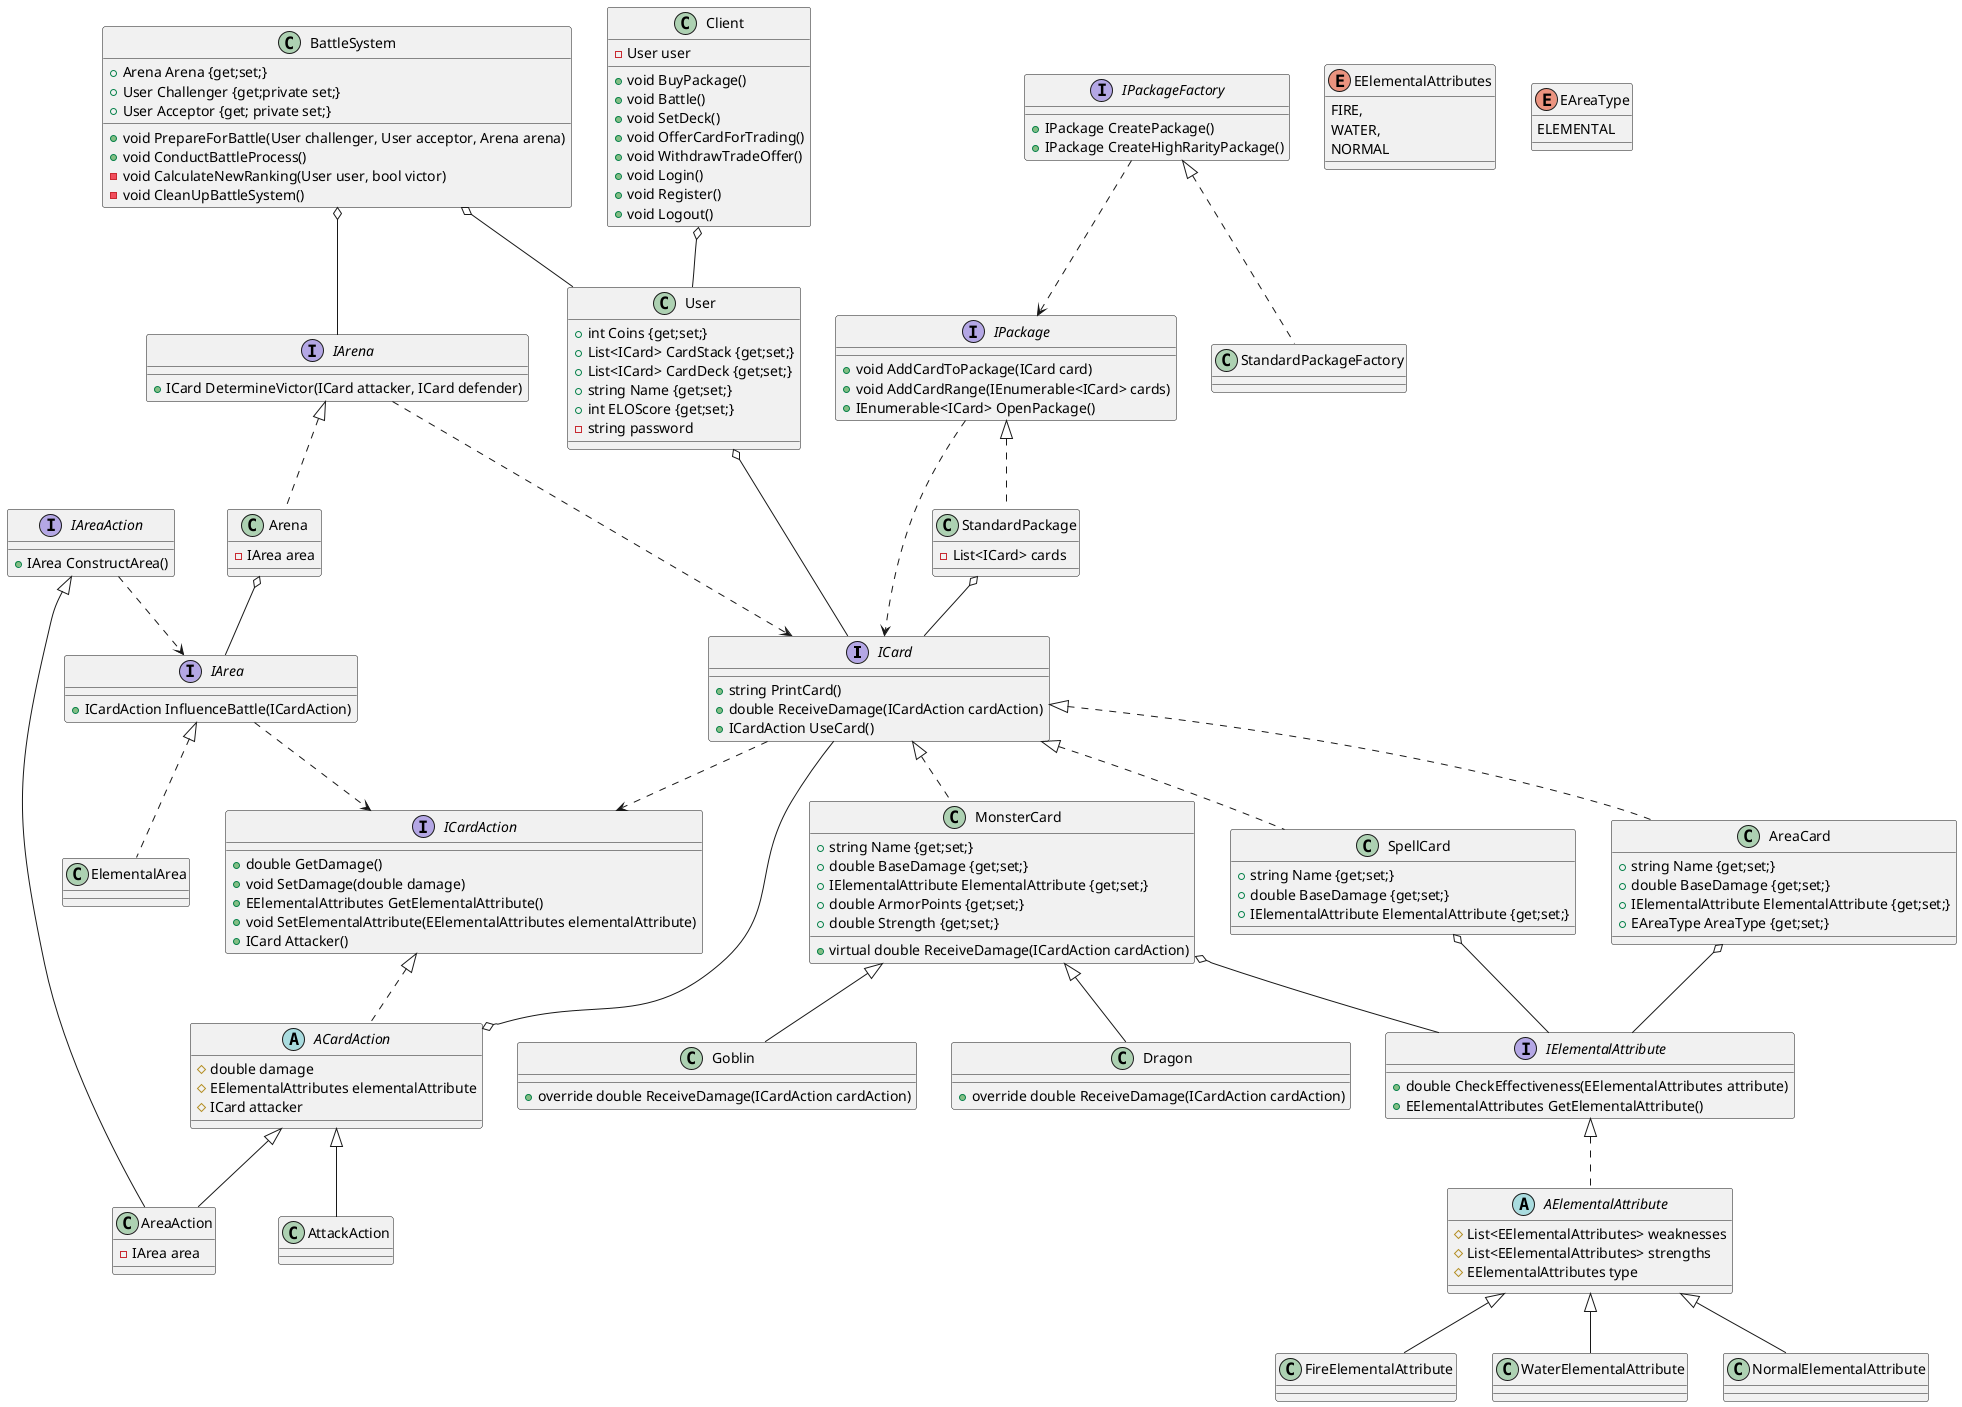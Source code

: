@startuml

interface ICard{
    + string PrintCard()
    + double ReceiveDamage(ICardAction cardAction)
    + ICardAction UseCard()
}

ICard ..> ICardAction


class AreaCard implements ICard{
    + string Name {get;set;}
    + double BaseDamage {get;set;}
    + IElementalAttribute ElementalAttribute {get;set;}
    + EAreaType AreaType {get;set;}
}

AreaCard o-- IElementalAttribute

class MonsterCard implements ICard{
    + string Name {get;set;}
    + double BaseDamage {get;set;}
    + IElementalAttribute ElementalAttribute {get;set;}
    + double ArmorPoints {get;set;}
    + double Strength {get;set;}

    + virtual double ReceiveDamage(ICardAction cardAction)
}

MonsterCard o-- IElementalAttribute

class Goblin extends MonsterCard{
    + override double ReceiveDamage(ICardAction cardAction)
}
class Dragon extends MonsterCard{
    + override double ReceiveDamage(ICardAction cardAction)
}

class SpellCard implements ICard{
    + string Name {get;set;}
    + double BaseDamage {get;set;}
    + IElementalAttribute ElementalAttribute {get;set;}
}

SpellCard o-- IElementalAttribute

interface IArena{
    + ICard DetermineVictor(ICard attacker, ICard defender)
}

IArena ..> ICard

class Arena implements IArena{
    - IArea area
}

Arena o-- IArea

enum EElementalAttributes{
    FIRE,
    WATER,
    NORMAL
}

interface IElementalAttribute{
    + double CheckEffectiveness(EElementalAttributes attribute)
    + EElementalAttributes GetElementalAttribute()
}

abstract class AElementalAttribute implements IElementalAttribute{
    # List<EElementalAttributes> weaknesses
    # List<EElementalAttributes> strengths
    # EElementalAttributes type
}
class FireElementalAttribute extends AElementalAttribute{
}
class WaterElementalAttribute extends AElementalAttribute{
}
class NormalElementalAttribute extends AElementalAttribute{
}


interface IPackageFactory{
    + IPackage CreatePackage()
    + IPackage CreateHighRarityPackage()
}
IPackageFactory ..> IPackage
class StandardPackageFactory implements IPackageFactory{
}
interface IPackage{
    + void AddCardToPackage(ICard card)
    + void AddCardRange(IEnumerable<ICard> cards)
    + IEnumerable<ICard> OpenPackage()
}
IPackage ..> ICard
class StandardPackage implements IPackage{
    - List<ICard> cards
}
StandardPackage o-- ICard

class User{
    + int Coins {get;set;}
    + List<ICard> CardStack {get;set;}
    + List<ICard> CardDeck {get;set;}
    + string Name {get;set;}
    + int ELOScore {get;set;}
    - string password
}
User o-- ICard

class Client{
    - User user

    + void BuyPackage()
    + void Battle()
    + void SetDeck()
    + void OfferCardForTrading()
    + void WithdrawTradeOffer()
    + void Login()
    + void Register()
    + void Logout()
}

Client o-- User
class BattleSystem{
    + Arena Arena {get;set;}
    + User Challenger {get;private set;}
    + User Acceptor {get; private set;}

    + void PrepareForBattle(User challenger, User acceptor, Arena arena)
    + void ConductBattleProcess()
    - void CalculateNewRanking(User user, bool victor)
    - void CleanUpBattleSystem()
}
BattleSystem o-- User
BattleSystem o-- IArena
interface ICardAction{
    + double GetDamage()
    + void SetDamage(double damage)
    + EElementalAttributes GetElementalAttribute()
    + void SetElementalAttribute(EElementalAttributes elementalAttribute)
    + ICard Attacker()
}
abstract class ACardAction implements ICardAction{
    # double damage
    # EElementalAttributes elementalAttribute
    # ICard attacker
}
ACardAction o-- ICard

class AttackAction extends ACardAction{

}

interface IAreaAction{
    + IArea ConstructArea()
}
IAreaAction ..> IArea
class AreaAction extends ACardAction, IAreaAction{
    - IArea area
}

enum EAreaType{
    ELEMENTAL
}

interface IArea{
    + ICardAction InfluenceBattle(ICardAction)
}
IArea ..> ICardAction
class ElementalArea implements IArea{

}

@enduml
